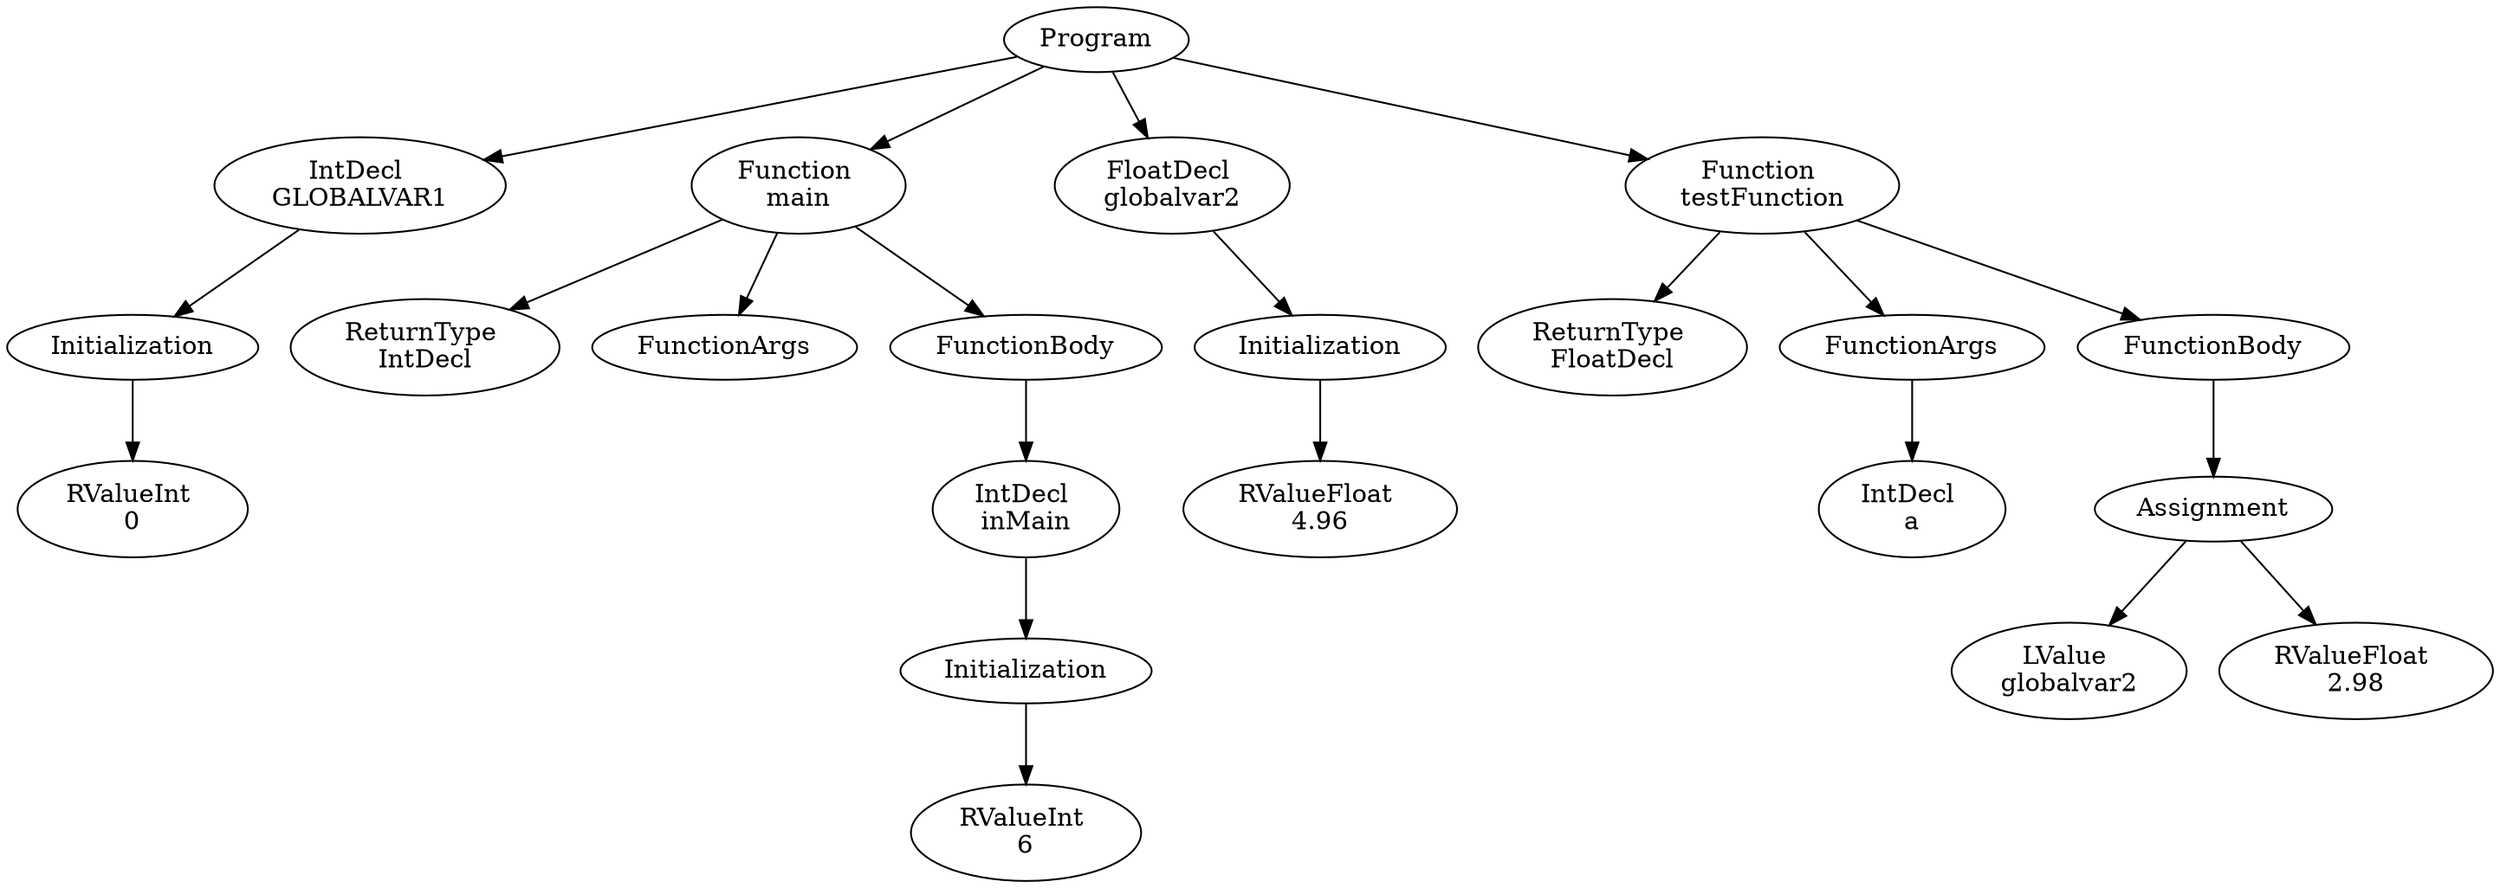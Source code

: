 digraph AST {
4 [label="Program"];
5 [label="IntDecl \nGLOBALVAR1"];
6 [label="Initialization"];
7 [label="RValueInt \n0"];
6 -> 7;
5 -> 6;
8 [label="Function \nmain"];
9 [label="ReturnType \nIntDecl"];
10 [label="FunctionArgs"];
11 [label="FunctionBody"];
12 [label="IntDecl \ninMain"];
13 [label="Initialization"];
14 [label="RValueInt \n6"];
13 -> 14;
12 -> 13;
11 -> 12;
8 -> 9;
8 -> 10;
8 -> 11;
15 [label="FloatDecl \nglobalvar2"];
16 [label="Initialization"];
17 [label="RValueFloat \n4.96"];
16 -> 17;
15 -> 16;
18 [label="Function \ntestFunction"];
19 [label="ReturnType \nFloatDecl"];
20 [label="FunctionArgs"];
21 [label="IntDecl \na"];
20 -> 21;
22 [label="FunctionBody"];
23 [label="Assignment"];
24 [label="LValue \nglobalvar2"];
25 [label="RValueFloat \n2.98"];
23 -> 24;
23 -> 25;
22 -> 23;
18 -> 19;
18 -> 20;
18 -> 22;
4 -> 5;
4 -> 8;
4 -> 15;
4 -> 18;
}